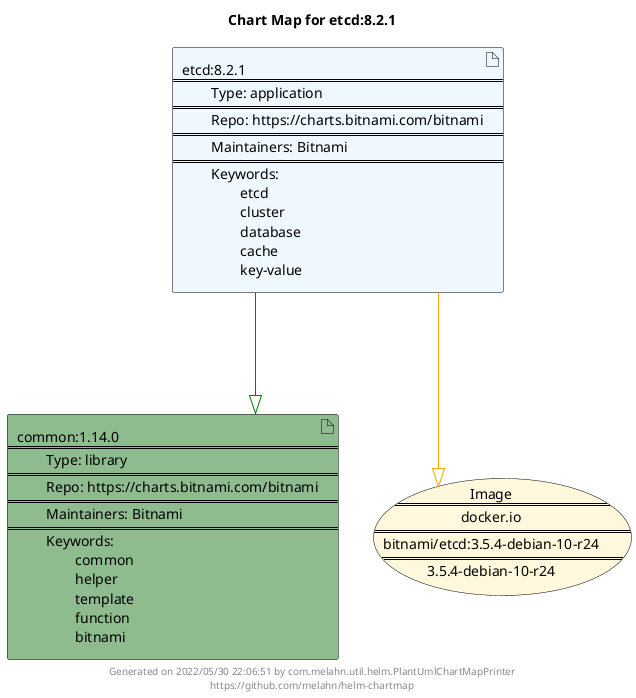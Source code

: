 @startuml
skinparam linetype ortho
skinparam backgroundColor white
skinparam usecaseBorderColor black
skinparam usecaseArrowColor LightSlateGray
skinparam artifactBorderColor black
skinparam artifactArrowColor LightSlateGray

title Chart Map for etcd:8.2.1

'There are 2 referenced Helm Charts
artifact "common:1.14.0\n====\n\tType: library\n====\n\tRepo: https://charts.bitnami.com/bitnami\n====\n\tMaintainers: Bitnami\n====\n\tKeywords: \n\t\tcommon\n\t\thelper\n\t\ttemplate\n\t\tfunction\n\t\tbitnami" as common_1_14_0 #DarkSeaGreen
artifact "etcd:8.2.1\n====\n\tType: application\n====\n\tRepo: https://charts.bitnami.com/bitnami\n====\n\tMaintainers: Bitnami\n====\n\tKeywords: \n\t\tetcd\n\t\tcluster\n\t\tdatabase\n\t\tcache\n\t\tkey-value" as etcd_8_2_1 #AliceBlue

'There is one referenced Docker Image
usecase "Image\n====\ndocker.io\n====\nbitnami/etcd:3.5.4-debian-10-r24\n====\n3.5.4-debian-10-r24" as docker_io_bitnami_etcd_3_5_4_debian_10_r24 #Cornsilk

'Chart Dependencies
etcd_8_2_1--[#green]-|>common_1_14_0
etcd_8_2_1--[#orange]-|>docker_io_bitnami_etcd_3_5_4_debian_10_r24

center footer Generated on 2022/05/30 22:06:51 by com.melahn.util.helm.PlantUmlChartMapPrinter\nhttps://github.com/melahn/helm-chartmap
@enduml
